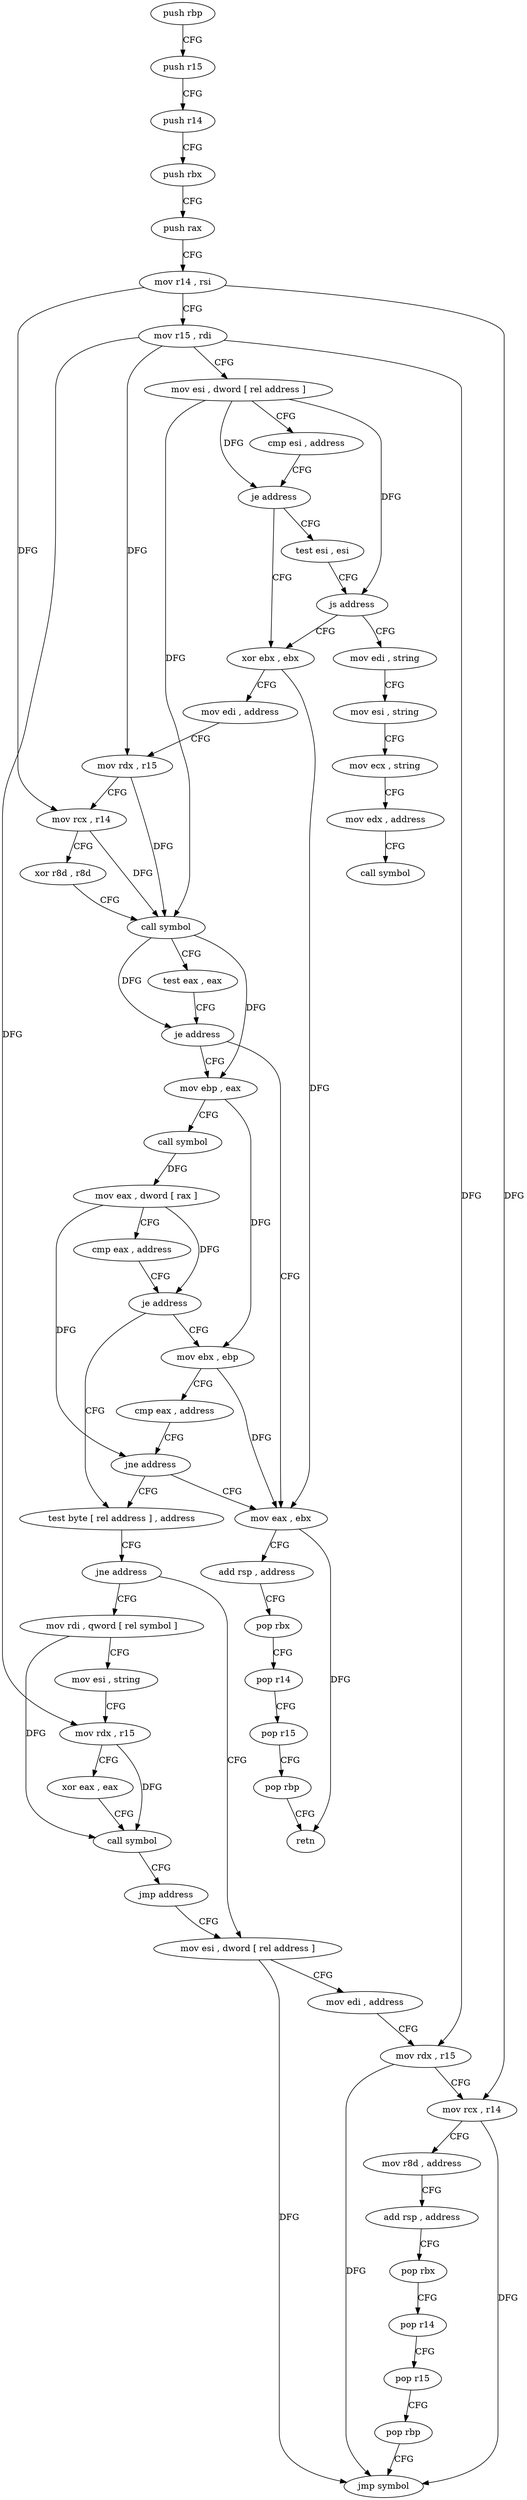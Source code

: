 digraph "func" {
"4230256" [label = "push rbp" ]
"4230257" [label = "push r15" ]
"4230259" [label = "push r14" ]
"4230261" [label = "push rbx" ]
"4230262" [label = "push rax" ]
"4230263" [label = "mov r14 , rsi" ]
"4230266" [label = "mov r15 , rdi" ]
"4230269" [label = "mov esi , dword [ rel address ]" ]
"4230275" [label = "cmp esi , address" ]
"4230278" [label = "je address" ]
"4230288" [label = "xor ebx , ebx" ]
"4230280" [label = "test esi , esi" ]
"4230290" [label = "mov edi , address" ]
"4230295" [label = "mov rdx , r15" ]
"4230298" [label = "mov rcx , r14" ]
"4230301" [label = "xor r8d , r8d" ]
"4230304" [label = "call symbol" ]
"4230309" [label = "test eax , eax" ]
"4230311" [label = "je address" ]
"4230381" [label = "mov eax , ebx" ]
"4230313" [label = "mov ebp , eax" ]
"4230282" [label = "js address" ]
"4230418" [label = "mov edi , string" ]
"4230383" [label = "add rsp , address" ]
"4230387" [label = "pop rbx" ]
"4230388" [label = "pop r14" ]
"4230390" [label = "pop r15" ]
"4230392" [label = "pop rbp" ]
"4230393" [label = "retn" ]
"4230315" [label = "call symbol" ]
"4230320" [label = "mov eax , dword [ rax ]" ]
"4230322" [label = "cmp eax , address" ]
"4230325" [label = "je address" ]
"4230334" [label = "test byte [ rel address ] , address" ]
"4230327" [label = "mov ebx , ebp" ]
"4230423" [label = "mov esi , string" ]
"4230428" [label = "mov ecx , string" ]
"4230433" [label = "mov edx , address" ]
"4230438" [label = "call symbol" ]
"4230341" [label = "jne address" ]
"4230394" [label = "mov rdi , qword [ rel symbol ]" ]
"4230343" [label = "mov esi , dword [ rel address ]" ]
"4230329" [label = "cmp eax , address" ]
"4230332" [label = "jne address" ]
"4230401" [label = "mov esi , string" ]
"4230406" [label = "mov rdx , r15" ]
"4230409" [label = "xor eax , eax" ]
"4230411" [label = "call symbol" ]
"4230416" [label = "jmp address" ]
"4230349" [label = "mov edi , address" ]
"4230354" [label = "mov rdx , r15" ]
"4230357" [label = "mov rcx , r14" ]
"4230360" [label = "mov r8d , address" ]
"4230366" [label = "add rsp , address" ]
"4230370" [label = "pop rbx" ]
"4230371" [label = "pop r14" ]
"4230373" [label = "pop r15" ]
"4230375" [label = "pop rbp" ]
"4230376" [label = "jmp symbol" ]
"4230256" -> "4230257" [ label = "CFG" ]
"4230257" -> "4230259" [ label = "CFG" ]
"4230259" -> "4230261" [ label = "CFG" ]
"4230261" -> "4230262" [ label = "CFG" ]
"4230262" -> "4230263" [ label = "CFG" ]
"4230263" -> "4230266" [ label = "CFG" ]
"4230263" -> "4230298" [ label = "DFG" ]
"4230263" -> "4230357" [ label = "DFG" ]
"4230266" -> "4230269" [ label = "CFG" ]
"4230266" -> "4230295" [ label = "DFG" ]
"4230266" -> "4230406" [ label = "DFG" ]
"4230266" -> "4230354" [ label = "DFG" ]
"4230269" -> "4230275" [ label = "CFG" ]
"4230269" -> "4230278" [ label = "DFG" ]
"4230269" -> "4230304" [ label = "DFG" ]
"4230269" -> "4230282" [ label = "DFG" ]
"4230275" -> "4230278" [ label = "CFG" ]
"4230278" -> "4230288" [ label = "CFG" ]
"4230278" -> "4230280" [ label = "CFG" ]
"4230288" -> "4230290" [ label = "CFG" ]
"4230288" -> "4230381" [ label = "DFG" ]
"4230280" -> "4230282" [ label = "CFG" ]
"4230290" -> "4230295" [ label = "CFG" ]
"4230295" -> "4230298" [ label = "CFG" ]
"4230295" -> "4230304" [ label = "DFG" ]
"4230298" -> "4230301" [ label = "CFG" ]
"4230298" -> "4230304" [ label = "DFG" ]
"4230301" -> "4230304" [ label = "CFG" ]
"4230304" -> "4230309" [ label = "CFG" ]
"4230304" -> "4230311" [ label = "DFG" ]
"4230304" -> "4230313" [ label = "DFG" ]
"4230309" -> "4230311" [ label = "CFG" ]
"4230311" -> "4230381" [ label = "CFG" ]
"4230311" -> "4230313" [ label = "CFG" ]
"4230381" -> "4230383" [ label = "CFG" ]
"4230381" -> "4230393" [ label = "DFG" ]
"4230313" -> "4230315" [ label = "CFG" ]
"4230313" -> "4230327" [ label = "DFG" ]
"4230282" -> "4230418" [ label = "CFG" ]
"4230282" -> "4230288" [ label = "CFG" ]
"4230418" -> "4230423" [ label = "CFG" ]
"4230383" -> "4230387" [ label = "CFG" ]
"4230387" -> "4230388" [ label = "CFG" ]
"4230388" -> "4230390" [ label = "CFG" ]
"4230390" -> "4230392" [ label = "CFG" ]
"4230392" -> "4230393" [ label = "CFG" ]
"4230315" -> "4230320" [ label = "DFG" ]
"4230320" -> "4230322" [ label = "CFG" ]
"4230320" -> "4230325" [ label = "DFG" ]
"4230320" -> "4230332" [ label = "DFG" ]
"4230322" -> "4230325" [ label = "CFG" ]
"4230325" -> "4230334" [ label = "CFG" ]
"4230325" -> "4230327" [ label = "CFG" ]
"4230334" -> "4230341" [ label = "CFG" ]
"4230327" -> "4230329" [ label = "CFG" ]
"4230327" -> "4230381" [ label = "DFG" ]
"4230423" -> "4230428" [ label = "CFG" ]
"4230428" -> "4230433" [ label = "CFG" ]
"4230433" -> "4230438" [ label = "CFG" ]
"4230341" -> "4230394" [ label = "CFG" ]
"4230341" -> "4230343" [ label = "CFG" ]
"4230394" -> "4230401" [ label = "CFG" ]
"4230394" -> "4230411" [ label = "DFG" ]
"4230343" -> "4230349" [ label = "CFG" ]
"4230343" -> "4230376" [ label = "DFG" ]
"4230329" -> "4230332" [ label = "CFG" ]
"4230332" -> "4230381" [ label = "CFG" ]
"4230332" -> "4230334" [ label = "CFG" ]
"4230401" -> "4230406" [ label = "CFG" ]
"4230406" -> "4230409" [ label = "CFG" ]
"4230406" -> "4230411" [ label = "DFG" ]
"4230409" -> "4230411" [ label = "CFG" ]
"4230411" -> "4230416" [ label = "CFG" ]
"4230416" -> "4230343" [ label = "CFG" ]
"4230349" -> "4230354" [ label = "CFG" ]
"4230354" -> "4230357" [ label = "CFG" ]
"4230354" -> "4230376" [ label = "DFG" ]
"4230357" -> "4230360" [ label = "CFG" ]
"4230357" -> "4230376" [ label = "DFG" ]
"4230360" -> "4230366" [ label = "CFG" ]
"4230366" -> "4230370" [ label = "CFG" ]
"4230370" -> "4230371" [ label = "CFG" ]
"4230371" -> "4230373" [ label = "CFG" ]
"4230373" -> "4230375" [ label = "CFG" ]
"4230375" -> "4230376" [ label = "CFG" ]
}
